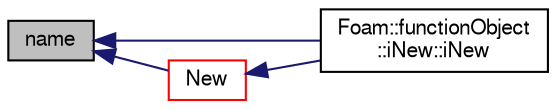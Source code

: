 digraph "name"
{
  bgcolor="transparent";
  edge [fontname="FreeSans",fontsize="10",labelfontname="FreeSans",labelfontsize="10"];
  node [fontname="FreeSans",fontsize="10",shape=record];
  rankdir="LR";
  Node2639 [label="name",height=0.2,width=0.4,color="black", fillcolor="grey75", style="filled", fontcolor="black"];
  Node2639 -> Node2640 [dir="back",color="midnightblue",fontsize="10",style="solid",fontname="FreeSans"];
  Node2640 [label="Foam::functionObject\l::iNew::iNew",height=0.2,width=0.4,color="black",URL="$a26118.html#af4d182d25bff0a6059f5e82e55810282"];
  Node2639 -> Node2641 [dir="back",color="midnightblue",fontsize="10",style="solid",fontname="FreeSans"];
  Node2641 [label="New",height=0.2,width=0.4,color="red",URL="$a26114.html#ad536b480d59e19dd964044926f3327e8",tooltip="Select from dictionary, based on its \"type\" entry. "];
  Node2641 -> Node2640 [dir="back",color="midnightblue",fontsize="10",style="solid",fontname="FreeSans"];
}
